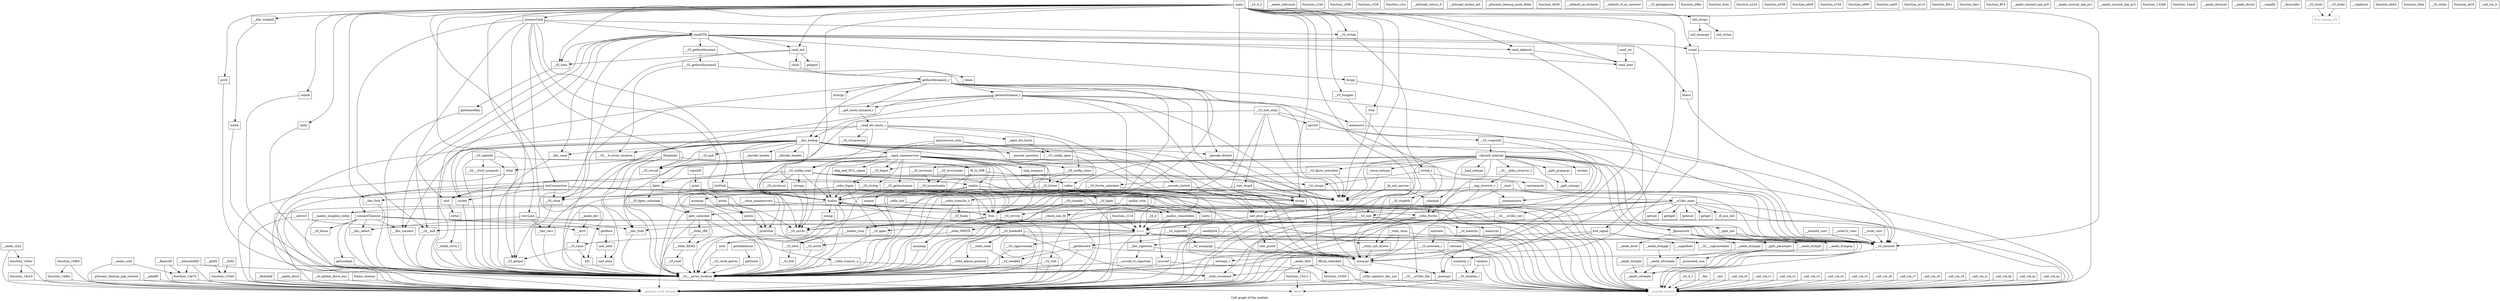 digraph "Call graph of the module." {
  label="Call graph of the module.";
  node [shape=record];

  Node___libc_waitpid [label="{__libc_waitpid}"];
  Node_recvLine [label="{recvLine}"];
  Node_connectTimeout [label="{connectTimeout}"];
  Node_listFork [label="{listFork}"];
  Node__24_d_2 [label="{_24_d_2}"];
  Node_getHost [label="{getHost}"];
  Node_sendSTD [label="{sendSTD}"];
  Node___libc_select [label="{__libc_select}"];
  Node___aeabi_uidivmod [label="{__aeabi_uidivmod}"];
  Node_chdir [label="{chdir}"];
  Node___GI_getpid [label="{__GI_getpid}"];
  Node_strlen [color="gray50", fontcolor="gray50", label="{strlen}"];
  Node___GI_write [label="{__GI_write}"];
  Node___GI_memset [label="{__GI_memset}"];
  Node___GI_time [label="{__GI_time}"];
  Node___GI___fcntl_nocancel [label="{__GI___fcntl_nocancel}"];
  Node_processCmd [label="{processCmd}"];
  Node_clock [label="{clock}"];
  Node_initConnection [label="{initConnection}"];
  Node___div0 [label="{__div0}"];
  Node___GI__exit [label="{__GI__exit}"];
  Node_main [label="{main}"];
  Node___udivsi3 [label="{__udivsi3}"];
  Node___GI___errno_location [label="{__GI___errno_location}"];
  Node_kill [label="{kill}"];
  Node_prctl [label="{prctl}"];
  Node_unlink [label="{unlink}"];
  Node_mmap [label="{mmap}"];
  Node_gettimeofday [label="{gettimeofday}"];
  Node_getppid [label="{getppid}"];
  Node___GI_strcoll [label="{__GI_strcoll}"];
  Node_memcpy [label="{memcpy}"];
  Node_bzero [label="{bzero}"];
  Node___libc_fcntl [label="{__libc_fcntl}"];
  Node___GI_close [label="{__GI_close}"];
  Node___libc_fork [label="{__libc_fork}"];
  Node_random [label="{random}"];
  Node_function_c1b0 [label="{function_c1b0}"];
  Node_setstate [label="{setstate}"];
  Node_function_c268 [label="{function_c268}"];
  Node_initstate [label="{initstate}"];
  Node_function_c328 [label="{function_c328}"];
  Node_srand [label="{srand}"];
  Node_function_c3cc [label="{function_c3cc}"];
  Node_setstate_r [label="{setstate_r}"];
  Node___GI_random_r [label="{__GI_random_r}"];
  Node_srandom_r [label="{srandom_r}"];
  Node__24_d_1 [label="{_24_d_1}"];
  Node___GI_initstate_r [label="{__GI_initstate_r}"];
  Node_atol [label="{atol}"];
  Node_strtol [label="{strtol}"];
  Node__stdlib_strto_l [label="{_stdlib_strto_l}"];
  Node___GI_exit [label="{__GI_exit}"];
  Node_nprocessors_onln [label="{nprocessors_onln}"];
  Node_sysconf [label="{sysconf}"];
  Node___pthread_return_0 [label="{__pthread_return_0}"];
  Node___pthread_mutex_init [label="{__pthread_mutex_init}"];
  Node__pthread_cleanup_push_defer [label="{_pthread_cleanup_push_defer}"];
  Node__pthread_cleanup_pop_restore [label="{_pthread_cleanup_pop_restore}"];
  Node___GI___uClibc_fini [label="{__GI___uClibc_fini}"];
  Node___check_one_fd [label="{__check_one_fd}"];
  Node___GI___uClibc_init [label="{__GI___uClibc_init}"];
  Node___uClibc_main [label="{__uClibc_main}"];
  Node___GI_wcrtomb [label="{__GI_wcrtomb}"];
  Node___libc_sigaction [label="{__libc_sigaction}"];
  Node_function_d628 [label="{function_d628}"];
  Node___default_sa_restorer [label="{__default_sa_restorer}"];
  Node___default_rt_sa_restorer [label="{__default_rt_sa_restorer}"];
  Node_wait4 [label="{wait4}"];
  Node___GI_open [label="{__GI_open}"];
  Node___GI_getpagesize [label="{__GI_getpagesize}"];
  Node_getuid [label="{getuid}"];
  Node___GI_clock_getres [label="{__GI_clock_getres}"];
  Node_getegid [label="{getegid}"];
  Node_geteuid [label="{geteuid}"];
  Node___GI_sbrk [label="{__GI_sbrk}"];
  Node_getgid [label="{getgid}"];
  Node_getdtablesize [label="{getdtablesize}"];
  Node_munmap [label="{munmap}"];
  Node_times [label="{times}"];
  Node___syscall_rt_sigaction [label="{__syscall_rt_sigaction}"];
  Node___GI_sigprocmask [label="{__GI_sigprocmask}"];
  Node___GI_closedir [label="{__GI_closedir}"];
  Node_function_d9bc [label="{function_d9bc}"];
  Node_fd_to_DIR [label="{fd_to_DIR}"];
  Node___GI_opendir [label="{__GI_opendir}"];
  Node_fdopendir [label="{fdopendir}"];
  Node_readdir64 [label="{readdir64}"];
  Node_function_dcbc [label="{function_dcbc}"];
  Node___GI___h_errno_location [label="{__GI___h_errno_location}"];
  Node___GI_config_read [label="{__GI_config_read}"];
  Node___GI_config_close [label="{__GI_config_close}"];
  Node___GI_config_open [label="{__GI_config_open}"];
  Node___GI_fclose [label="{__GI_fclose}"];
  Node_function_e224 [label="{function_e224}"];
  Node___GI_fopen [label="{__GI_fopen}"];
  Node__stdio_fopen [label="{_stdio_fopen}"];
  Node_function_e538 [label="{function_e538}"];
  Node__stdio_init [label="{_stdio_init}"];
  Node___stdio_init_mutex [label="{__stdio_init_mutex}"];
  Node__stdio_term [label="{_stdio_term}"];
  Node_function_e6c8 [label="{function_e6c8}"];
  Node___stdio_wcommit [label="{__stdio_wcommit}"];
  Node___GI_fgetc [label="{__GI_fgetc}"];
  Node_function_e7d4 [label="{function_e7d4}"];
  Node_fgets [label="{fgets}"];
  Node_function_e890 [label="{function_e890}"];
  Node__stdio_openlist_dec_use [label="{_stdio_openlist_dec_use}"];
  Node_function_ea00 [label="{function_ea00}"];
  Node_fflush_unlocked [label="{fflush_unlocked}"];
  Node_function_ec14 [label="{function_ec14}"];
  Node_getc_unlocked [label="{getc_unlocked}"];
  Node___GI_fgets_unlocked [label="{__GI_fgets_unlocked}"];
  Node__memcpy [label="{_memcpy}"];
  Node_strtok_r [label="{strtok_r}"];
  Node_strcspn [label="{strcspn}"];
  Node_rawmemchr [label="{rawmemchr}"];
  Node___GI_strspn [label="{__GI_strspn}"];
  Node___GI_strrchr [label="{__GI_strrchr}"];
  Node___GI_strchrnul [label="{__GI_strchrnul}"];
  Node___GI_strpbrk [label="{__GI_strpbrk}"];
  Node_isatty [label="{isatty}"];
  Node___GI_tcgetattr [label="{__GI_tcgetattr}"];
  Node_inet_aton [label="{inet_aton}"];
  Node_gethostbyname2_r [label="{gethostbyname2_r}"];
  Node_calloc [label="{calloc}"];
  Node_function_fb1c [label="{function_fb1c}"];
  Node_realloc [label="{realloc}"];
  Node_function_fecc [label="{function_fecc}"];
  Node__dl_aux_init [label="{_dl_aux_init}"];
  Node_function_ff14 [label="{function_ff14}"];
  Node___GI_brk [label="{__GI_brk}"];
  Node___aeabi_unwind_cpp_pr0 [label="{__aeabi_unwind_cpp_pr0}"];
  Node___aeabi_unwind_cpp_pr1 [label="{__aeabi_unwind_cpp_pr1}"];
  Node___aeabi_unwind_cpp_pr2 [label="{__aeabi_unwind_cpp_pr2}"];
  Node_getrlimit [label="{getrlimit}"];
  Node_fstat [label="{fstat}"];
  Node___xstat64_conv [label="{__xstat64_conv}"];
  Node___xstat32_conv [label="{__xstat32_conv}"];
  Node___xstat_conv [label="{__xstat_conv}"];
  Node_mremap [label="{mremap}"];
  Node_ioctl [label="{ioctl}"];
  Node___getdents64 [label="{__getdents64}"];
  Node___stdio_READ [label="{__stdio_READ}"];
  Node___stdio_WRITE [label="{__stdio_WRITE}"];
  Node___stdio_rfill [label="{__stdio_rfill}"];
  Node___stdio_trans2r_o [label="{__stdio_trans2r_o}"];
  Node___GI_mempcpy [label="{__GI_mempcpy}"];
  Node_strncpy [label="{strncpy}"];
  Node_inet_pton4 [label="{inet_pton4}"];
  Node_inet_pton [label="{inet_pton}"];
  Node_inet_ntop4 [label="{inet_ntop4}"];
  Node___GI_inet_ntop [label="{__GI_inet_ntop}"];
  Node___decode_dotted [label="{__decode_dotted}"];
  Node___dns_lookup [label="{__dns_lookup}"];
  Node__24_d [label="{_24_d}"];
  Node_skip_nospace [label="{skip_nospace}"];
  Node_skip_and_NUL_space [label="{skip_and_NUL_space}"];
  Node___open_nameservers [label="{__open_nameservers}"];
  Node___close_nameservers [label="{__close_nameservers}"];
  Node___get_hosts_byname_r [label="{__get_hosts_byname_r}"];
  Node_gethostbyname_r [label="{gethostbyname_r}"];
  Node___GI_poll [label="{__GI_poll}"];
  Node___GI_gethostname [label="{__GI_gethostname}"];
  Node___GI_read [label="{__GI_read}"];
  Node___GI_stat [label="{__GI_stat}"];
  Node___GI_lseek64 [label="{__GI_lseek64}"];
  Node_sprintf [label="{sprintf}"];
  Node___GI_vsnprintf [label="{__GI_vsnprintf}"];
  Node__charpad [label="{_charpad}"];
  Node__fp_out_narrow [label="{_fp_out_narrow}"];
  Node__ppfs_init [label="{_ppfs_init}"];
  Node__vfprintf_internal [label="{_vfprintf_internal}"];
  Node__ppfs_prepargs [label="{_ppfs_prepargs}"];
  Node__ppfs_setargs [label="{_ppfs_setargs}"];
  Node__promoted_size [label="{_promoted_size}"];
  Node__ppfs_parsespec [label="{_ppfs_parsespec}"];
  Node___GI_fputs_unlocked [label="{__GI_fputs_unlocked}"];
  Node___GI_fwrite_unlocked [label="{__GI_fwrite_unlocked}"];
  Node_function_132b8 [label="{function_132b8}"];
  Node_memmove [label="{memmove}"];
  Node_strnlen [label="{strnlen}"];
  Node___GI___glibc_strerror_r [label="{__GI___glibc_strerror_r}"];
  Node___xpg_strerror_r [label="{__xpg_strerror_r}"];
  Node___GI_strdup [label="{__GI_strdup}"];
  Node___encode_header [label="{__encode_header}"];
  Node___decode_header [label="{__decode_header}"];
  Node___encode_question [label="{__encode_question}"];
  Node___open_etc_hosts [label="{__open_etc_hosts}"];
  Node___read_etc_hosts_r [label="{__read_etc_hosts_r}"];
  Node_uname [label="{uname}"];
  Node___GI_wcsrtombs [label="{__GI_wcsrtombs}"];
  Node___GI_wcsnrtombs [label="{__GI_wcsnrtombs}"];
  Node___stdio_fwrite [label="{__stdio_fwrite}"];
  Node___stdio_trans2w_o [label="{__stdio_trans2w_o}"];
  Node__load_inttype [label="{_load_inttype}"];
  Node__store_inttype [label="{_store_inttype}"];
  Node__uintmaxtostr [label="{_uintmaxtostr}"];
  Node__fpmaxtostr [label="{_fpmaxtostr}"];
  Node___GI_memchr [label="{__GI_memchr}"];
  Node_memrchr [label="{memrchr}"];
  Node___GI_strcasecmp [label="{__GI_strcasecmp}"];
  Node___encode_dotted [label="{__encode_dotted}"];
  Node___GI_fseek [label="{__GI_fseek}"];
  Node___GI_fseeko64 [label="{__GI_fseeko64}"];
  Node_function_14ac0 [label="{function_14ac0}"];
  Node___stdio_adjust_position [label="{__stdio_adjust_position}"];
  Node___stdio_seek [label="{__stdio_seek}"];
  Node___aeabi_idiv [label="{__aeabi_idiv}"];
  Node___aeabi_idivmod [label="{__aeabi_idivmod}"];
  Node___aeabi_drsub [label="{__aeabi_drsub}"];
  Node___aeabi_dsub [label="{__aeabi_dsub}"];
  Node___adddf3 [label="{__adddf3}"];
  Node_function_14dbc [label="{function_14dbc}"];
  Node_function_14e10 [label="{function_14e10}"];
  Node_function_14e70 [label="{function_14e70}"];
  Node_function_14f64 [label="{function_14f64}"];
  Node___aeabi_ui2d [label="{__aeabi_ui2d}"];
  Node___floatsidf [label="{__floatsidf}"];
  Node___extendsfdf2 [label="{__extendsfdf2}"];
  Node___aeabi_ul2d [label="{__aeabi_ul2d}"];
  Node___floatdidf [label="{__floatdidf}"];
  Node_function_150ec [label="{function_150ec}"];
  Node___aeabi_dmul [label="{__aeabi_dmul}"];
  Node_function_1521c [label="{function_1521c}"];
  Node_function_153b0 [label="{function_153b0}"];
  Node___aeabi_ddiv [label="{__aeabi_ddiv}"];
  Node___gtdf2 [label="{__gtdf2}"];
  Node___ltdf2 [label="{__ltdf2}"];
  Node___cmpdf2 [label="{__cmpdf2}"];
  Node_function_155e0 [label="{function_155e0}"];
  Node___aeabi_cdrcmple [label="{__aeabi_cdrcmple}"];
  Node___aeabi_cdcmple [label="{__aeabi_cdcmple}"];
  Node___aeabi_dcmpeq [label="{__aeabi_dcmpeq}"];
  Node___aeabi_dcmplt [label="{__aeabi_dcmplt}"];
  Node___aeabi_dcmple [label="{__aeabi_dcmple}"];
  Node___aeabi_dcmpge [label="{__aeabi_dcmpge}"];
  Node___aeabi_dcmpgt [label="{__aeabi_dcmpgt}"];
  Node___fixunsdfsi [label="{__fixunsdfsi}"];
  Node__fini [label="{_fini}"];
  Node_llvm_bswap_i32 [color="gray50", fontcolor="gray50", label="{llvm_bswap_i32}"];
  Node_abort [color="gray50", fontcolor="gray50", label="{abort}"];
  Node_fabsf [color="gray50", fontcolor="gray50", label="{fabsf}"];
  Node___libc_send [label="{__libc_send}"];
  Node_socket [label="{socket}"];
  Node___GI_raise [label="{__GI_raise}"];
  Node_bsd_signal [label="{bsd_signal}"];
  Node___GI___sigismember [label="{__GI___sigismember}"];
  Node___sigaddset [label="{__sigaddset}"];
  Node___sigdelset [label="{__sigdelset}"];
  Node___malloc_largebin_index [label="{__malloc_largebin_index}"];
  Node_malloc [label="{malloc}"];
  Node_function_bb04 [label="{function_bb04}"];
  Node___malloc_trim [label="{__malloc_trim}"];
  Node___malloc_consolidate [label="{__malloc_consolidate}"];
  Node_free [label="{free}"];
  Node_function_bfa4 [label="{function_bfa4}"];
  Node_malloc_trim [label="{malloc_trim}"];
  Node_abort [label="{abort}"];
  Node_function_c114 [label="{function_c114}"];
  Node_strcpy [label="{strcpy}"];
  Node___GI_strchr [label="{__GI_strchr}"];
  Node___GI_strtok [label="{__GI_strtok}"];
  Node___GI_htons [label="{__GI_htons}"];
  Node___GI_htonl [label="{__GI_htonl}"];
  Node___GI_ntohs [label="{__GI_ntohs}"];
  Node___GI_ntohl [label="{__GI_ntohl}"];
  Node_inet_addr [label="{inet_addr}"];
  Node___GI_gethostbyname [label="{__GI_gethostbyname}"];
  Node___GI_gethostbyname2 [label="{__GI_gethostbyname2}"];
  Node_function_af18 [label="{function_af18}"];
  Node___libc_connect [label="{__libc_connect}"];
  Node_getsockopt [label="{getsockopt}"];
  Node___libc_recv [label="{__libc_recv}"];
  Node_bcopy [label="{bcopy}"];
  Node___pseudo_branch [color="gray50", fontcolor="gray50", label="{__pseudo_branch}"];
  Node___pseudo_cond_branch [color="gray50", fontcolor="gray50", label="{__pseudo_cond_branch}"];
  Node__init [label="{_init}"];
  Node__call_via_r0 [label="{_call_via_r0}"];
  Node__call_via_r1 [label="{_call_via_r1}"];
  Node__call_via_r2 [label="{_call_via_r2}"];
  Node__call_via_r3 [label="{_call_via_r3}"];
  Node__call_via_r4 [label="{_call_via_r4}"];
  Node__call_via_r5 [label="{_call_via_r5}"];
  Node__call_via_lr [label="{_call_via_lr}"];
  Node__call_via_r6 [label="{_call_via_r6}"];
  Node__call_via_r7 [label="{_call_via_r7}"];
  Node__call_via_r8 [label="{_call_via_r8}"];
  Node__call_via_r9 [label="{_call_via_r9}"];
  Node__call_via_sl [label="{_call_via_sl}"];
  Node__call_via_fp [label="{_call_via_fp}"];
  Node__call_via_ip [label="{_call_via_ip}"];
  Node__call_via_sp [label="{_call_via_sp}"];
  Node___GI_toupper [label="{__GI_toupper}"];
  Node___do_global_dtors_aux [label="{__do_global_dtors_aux}"];
  Node_frame_dummy [label="{frame_dummy}"];
  Node__start [label="{_start}"];
  Node_rand_init [label="{rand_init}"];
  Node_rand_next [label="{rand_next}"];
  Node_rand_str [label="{rand_str}"];
  Node_rand_alphastr [label="{rand_alphastr}"];
  Node_util_strlen [label="{util_strlen}"];
  Node_util_memcpy [label="{util_memcpy}"];
  Node_util_strcpy [label="{util_strcpy}"];
  Node_printchar [label="{printchar}"];
  Node_prints [label="{prints}"];
  Node_trim [label="{trim}"];
  Node_printi [label="{printi}"];
  Node_print [label="{print}"];
  Node_szprintf [label="{szprintf}"];
  Node___libc_waitpid -> Node_wait4;
  Node_recvLine -> Node___libc_select;
  Node_recvLine -> Node___GI_memset;
  Node_recvLine -> Node___libc_recv;
  Node_connectTimeout -> Node_getHost;
  Node_connectTimeout -> Node___libc_select;
  Node_connectTimeout -> Node___GI_memset;
  Node_connectTimeout -> Node___GI___errno_location;
  Node_connectTimeout -> Node___libc_fcntl;
  Node_connectTimeout -> Node___GI_htons;
  Node_connectTimeout -> Node___libc_connect;
  Node_connectTimeout -> Node_getsockopt;
  Node_listFork -> Node___libc_fork;
  Node_listFork -> Node_malloc;
  Node_listFork -> Node_free;
  Node_getHost -> Node_inet_addr;
  Node_sendSTD -> Node___GI_time;
  Node_sendSTD -> Node___GI__exit;
  Node_sendSTD -> Node_bzero;
  Node_sendSTD -> Node___GI_close;
  Node_sendSTD -> Node_srand;
  Node_sendSTD -> Node___libc_send;
  Node_sendSTD -> Node_socket;
  Node_sendSTD -> Node_free;
  Node_sendSTD -> Node___GI_gethostbyname;
  Node_sendSTD -> Node___libc_connect;
  Node_sendSTD -> Node_bcopy;
  Node_sendSTD -> Node_rand_init;
  Node_sendSTD -> Node_rand_next;
  Node_sendSTD -> Node_rand_alphastr;
  Node___libc_select -> Node___GI___errno_location;
  Node_chdir -> Node___GI___errno_location;
  Node___GI_write -> Node___GI___errno_location;
  Node___GI_memset -> Node___pseudo_branch;
  Node___GI_time -> Node_gettimeofday;
  Node___GI___fcntl_nocancel -> Node___GI___errno_location;
  Node_processCmd -> Node_listFork;
  Node_processCmd -> Node_sendSTD;
  Node_processCmd -> Node___GI_getpid;
  Node_processCmd -> Node___GI__exit;
  Node_processCmd -> Node_kill;
  Node_processCmd -> Node___GI_strcoll;
  Node_processCmd -> Node_atol;
  Node_processCmd -> Node___GI_strchr;
  Node_processCmd -> Node___GI_strtok;
  Node_clock -> Node_times;
  Node_initConnection -> Node_connectTimeout;
  Node_initConnection -> Node___GI_memset;
  Node_initConnection -> Node___GI_close;
  Node_initConnection -> Node_atol;
  Node_initConnection -> Node_socket;
  Node_initConnection -> Node_strcpy;
  Node_initConnection -> Node___GI_strchr;
  Node___div0 -> Node___GI_raise;
  Node___GI__exit -> Node___GI___errno_location;
  Node_main -> Node___libc_waitpid;
  Node_main -> Node_recvLine;
  Node_main -> Node_chdir;
  Node_main -> Node___GI_getpid;
  Node_main -> Node_strlen;
  Node_main -> Node___GI_memset;
  Node_main -> Node___GI_time;
  Node_main -> Node_processCmd;
  Node_main -> Node_initConnection;
  Node_main -> Node_prctl;
  Node_main -> Node_unlink;
  Node_main -> Node___libc_fork;
  Node_main -> Node_srand;
  Node_main -> Node___GI_exit;
  Node_main -> Node_bsd_signal;
  Node_main -> Node_malloc;
  Node_main -> Node_free;
  Node_main -> Node_strcpy;
  Node_main -> Node___GI_strtok;
  Node_main -> Node___GI_toupper;
  Node_main -> Node_rand_init;
  Node_main -> Node_rand_next;
  Node_main -> Node_rand_alphastr;
  Node_main -> Node_util_strcpy;
  Node_main -> Node_trim;
  Node___udivsi3 -> Node___div0;
  Node___udivsi3 -> Node___pseudo_cond_branch;
  Node_kill -> Node___GI___errno_location;
  Node_prctl -> Node___GI___errno_location;
  Node_unlink -> Node___GI___errno_location;
  Node_mmap -> Node___GI___errno_location;
  Node_gettimeofday -> Node___GI___errno_location;
  Node_memcpy -> Node__memcpy;
  Node_bzero -> Node___GI_memset;
  Node___libc_fcntl -> Node___GI___errno_location;
  Node___GI_close -> Node___GI___errno_location;
  Node___libc_fork -> Node___GI___errno_location;
  Node_random -> Node___GI_random_r;
  Node_random -> Node___pseudo_branch;
  Node_setstate -> Node_setstate_r;
  Node_setstate -> Node___pseudo_branch;
  Node_initstate -> Node___GI_initstate_r;
  Node_initstate -> Node___pseudo_branch;
  Node_srand -> Node_srandom_r;
  Node_srand -> Node___pseudo_branch;
  Node_setstate_r -> Node___GI___errno_location;
  Node___GI_random_r -> Node_fabsf;
  Node_srandom_r -> Node___GI_random_r;
  Node__24_d_1 -> Node___pseudo_branch;
  Node___GI_initstate_r -> Node___GI___errno_location;
  Node___GI_initstate_r -> Node_srandom_r;
  Node_atol -> Node_strtol;
  Node_strtol -> Node__stdlib_strto_l;
  Node__stdlib_strto_l -> Node___GI___errno_location;
  Node___GI_exit -> Node___GI__exit;
  Node___GI_exit -> Node___GI___uClibc_fini;
  Node___GI_exit -> Node_abort;
  Node___GI_exit -> Node___pseudo_branch;
  Node___GI_exit -> Node___pseudo_cond_branch;
  Node_nprocessors_onln -> Node___GI_strcoll;
  Node_nprocessors_onln -> Node___GI_config_read;
  Node_nprocessors_onln -> Node___GI_config_close;
  Node_nprocessors_onln -> Node___GI_config_open;
  Node_sysconf -> Node___GI___errno_location;
  Node_sysconf -> Node___pseudo_branch;
  Node__pthread_cleanup_pop_restore -> Node___pseudo_cond_branch;
  Node___GI___uClibc_fini -> Node___pseudo_branch;
  Node___GI___uClibc_fini -> Node___pseudo_cond_branch;
  Node___check_one_fd -> Node___libc_fcntl;
  Node___check_one_fd -> Node___GI_open;
  Node___check_one_fd -> Node___pseudo_cond_branch;
  Node___GI___uClibc_init -> Node___pseudo_cond_branch;
  Node___uClibc_main -> Node___GI_memset;
  Node___uClibc_main -> Node___GI_exit;
  Node___uClibc_main -> Node___check_one_fd;
  Node___uClibc_main -> Node___GI___uClibc_init;
  Node___uClibc_main -> Node_getuid;
  Node___uClibc_main -> Node_getegid;
  Node___uClibc_main -> Node_geteuid;
  Node___uClibc_main -> Node_getgid;
  Node___uClibc_main -> Node___GI_strrchr;
  Node___uClibc_main -> Node__dl_aux_init;
  Node___uClibc_main -> Node___pseudo_branch;
  Node___uClibc_main -> Node___pseudo_cond_branch;
  Node___GI_wcrtomb -> Node___GI_wcsnrtombs;
  Node___libc_sigaction -> Node_memcpy;
  Node___libc_sigaction -> Node___syscall_rt_sigaction;
  Node_wait4 -> Node___GI___errno_location;
  Node___GI_open -> Node___GI___errno_location;
  Node___GI_clock_getres -> Node___GI___errno_location;
  Node___GI_sbrk -> Node___GI_brk;
  Node_getdtablesize -> Node_getrlimit;
  Node_munmap -> Node___GI___errno_location;
  Node___syscall_rt_sigaction -> Node___GI___errno_location;
  Node___GI_sigprocmask -> Node___GI___errno_location;
  Node___GI_closedir -> Node___GI___errno_location;
  Node___GI_closedir -> Node_free;
  Node___GI_closedir -> Node___pseudo_branch;
  Node_fd_to_DIR -> Node_calloc;
  Node_fd_to_DIR -> Node_malloc;
  Node_fd_to_DIR -> Node_free;
  Node___GI_opendir -> Node___GI___fcntl_nocancel;
  Node___GI_opendir -> Node___GI___errno_location;
  Node___GI_opendir -> Node_fd_to_DIR;
  Node___GI_opendir -> Node_fstat;
  Node_fdopendir -> Node___GI___errno_location;
  Node_fdopendir -> Node___libc_fcntl;
  Node_fdopendir -> Node_fd_to_DIR;
  Node_fdopendir -> Node_fstat;
  Node_readdir64 -> Node___getdents64;
  Node_readdir64 -> Node___pseudo_branch;
  Node___GI_config_read -> Node_strlen;
  Node___GI_config_read -> Node___GI_memset;
  Node___GI_config_read -> Node___GI_fgetc;
  Node___GI_config_read -> Node_fgets;
  Node___GI_config_read -> Node_getc_unlocked;
  Node___GI_config_read -> Node_strcspn;
  Node___GI_config_read -> Node___GI_strspn;
  Node___GI_config_read -> Node___GI_strchrnul;
  Node___GI_config_read -> Node_realloc;
  Node___GI_config_read -> Node_malloc;
  Node___GI_config_read -> Node___GI_strchr;
  Node___GI_config_close -> Node___GI_fclose;
  Node___GI_config_close -> Node_free;
  Node___GI_config_close -> Node___pseudo_cond_branch;
  Node___GI_config_open -> Node___GI_fopen;
  Node___GI_config_open -> Node_calloc;
  Node___GI_fclose -> Node___GI_close;
  Node___GI_fclose -> Node__stdio_openlist_dec_use;
  Node___GI_fclose -> Node___pseudo_branch;
  Node___GI_fclose -> Node___pseudo_cond_branch;
  Node___GI_fopen -> Node__stdio_fopen;
  Node__stdio_fopen -> Node___GI___errno_location;
  Node__stdio_fopen -> Node___libc_fcntl;
  Node__stdio_fopen -> Node___GI_open;
  Node__stdio_fopen -> Node___stdio_init_mutex;
  Node__stdio_fopen -> Node_isatty;
  Node__stdio_fopen -> Node_malloc;
  Node__stdio_fopen -> Node_free;
  Node__stdio_fopen -> Node___pseudo_branch;
  Node__stdio_init -> Node___GI___errno_location;
  Node__stdio_init -> Node_isatty;
  Node___stdio_init_mutex -> Node_memcpy;
  Node__stdio_term -> Node___stdio_init_mutex;
  Node__stdio_term -> Node___pseudo_branch;
  Node__stdio_term -> Node___pseudo_cond_branch;
  Node___stdio_wcommit -> Node___pseudo_cond_branch;
  Node___GI_fgetc -> Node_getc_unlocked;
  Node___GI_fgetc -> Node___pseudo_branch;
  Node_fgets -> Node___GI_fgets_unlocked;
  Node_fgets -> Node___pseudo_branch;
  Node_fgets -> Node___pseudo_cond_branch;
  Node__stdio_openlist_dec_use -> Node___pseudo_branch;
  Node__stdio_openlist_dec_use -> Node___pseudo_cond_branch;
  Node_fflush_unlocked -> Node___stdio_wcommit;
  Node_fflush_unlocked -> Node__stdio_openlist_dec_use;
  Node_fflush_unlocked -> Node___pseudo_branch;
  Node_getc_unlocked -> Node___stdio_READ;
  Node_getc_unlocked -> Node___stdio_rfill;
  Node_getc_unlocked -> Node___stdio_trans2r_o;
  Node_getc_unlocked -> Node___pseudo_cond_branch;
  Node___GI_fgets_unlocked -> Node_getc_unlocked;
  Node__memcpy -> Node___pseudo_branch;
  Node__memcpy -> Node___pseudo_cond_branch;
  Node_strtok_r -> Node_rawmemchr;
  Node_strtok_r -> Node___GI_strspn;
  Node_strtok_r -> Node___GI_strpbrk;
  Node_strcspn -> Node___GI_strchr;
  Node___GI_strrchr -> Node___GI_strchr;
  Node___GI_strpbrk -> Node___pseudo_cond_branch;
  Node_isatty -> Node___GI_tcgetattr;
  Node___GI_tcgetattr -> Node___GI_memset;
  Node___GI_tcgetattr -> Node_ioctl;
  Node___GI_tcgetattr -> Node___GI_mempcpy;
  Node_gethostbyname2_r -> Node___GI_memset;
  Node_gethostbyname2_r -> Node___GI___errno_location;
  Node_gethostbyname2_r -> Node_memcpy;
  Node_gethostbyname2_r -> Node_strncpy;
  Node_gethostbyname2_r -> Node_inet_pton;
  Node_gethostbyname2_r -> Node___decode_dotted;
  Node_gethostbyname2_r -> Node___dns_lookup;
  Node_gethostbyname2_r -> Node___get_hosts_byname_r;
  Node_gethostbyname2_r -> Node_gethostbyname_r;
  Node_gethostbyname2_r -> Node_free;
  Node_calloc -> Node___GI_memset;
  Node_calloc -> Node___GI___errno_location;
  Node_calloc -> Node_malloc;
  Node_calloc -> Node___pseudo_branch;
  Node_realloc -> Node___GI___errno_location;
  Node_realloc -> Node_memcpy;
  Node_realloc -> Node_mremap;
  Node_realloc -> Node_malloc;
  Node_realloc -> Node_free;
  Node_realloc -> Node_abort;
  Node_realloc -> Node___pseudo_branch;
  Node_getrlimit -> Node___GI___errno_location;
  Node_fstat -> Node___GI___errno_location;
  Node_fstat -> Node___pseudo_cond_branch;
  Node___xstat64_conv -> Node___GI_memset;
  Node___xstat32_conv -> Node___GI_memset;
  Node___xstat_conv -> Node___GI_memset;
  Node_mremap -> Node___GI___errno_location;
  Node_ioctl -> Node___GI___errno_location;
  Node___getdents64 -> Node___GI___errno_location;
  Node___getdents64 -> Node_memcpy;
  Node___getdents64 -> Node___GI_lseek64;
  Node___stdio_READ -> Node___GI_read;
  Node___stdio_WRITE -> Node___GI_write;
  Node___stdio_rfill -> Node___stdio_READ;
  Node___stdio_trans2r_o -> Node___GI___errno_location;
  Node___stdio_trans2r_o -> Node___stdio_wcommit;
  Node___GI_mempcpy -> Node_memcpy;
  Node_inet_pton4 -> Node_memcpy;
  Node_inet_pton -> Node___GI_memset;
  Node_inet_pton -> Node___GI___errno_location;
  Node_inet_pton -> Node_memcpy;
  Node_inet_pton -> Node_inet_pton4;
  Node_inet_pton -> Node___GI_strchr;
  Node_inet_ntop4 -> Node_strlen;
  Node_inet_ntop4 -> Node___GI___errno_location;
  Node_inet_ntop4 -> Node_strcpy;
  Node___GI_inet_ntop -> Node_strlen;
  Node___GI_inet_ntop -> Node___GI_memset;
  Node___GI_inet_ntop -> Node___GI___errno_location;
  Node___GI_inet_ntop -> Node_inet_ntop4;
  Node___GI_inet_ntop -> Node_sprintf;
  Node___GI_inet_ntop -> Node_strcpy;
  Node___decode_dotted -> Node_memcpy;
  Node___dns_lookup -> Node_strlen;
  Node___dns_lookup -> Node___GI_memset;
  Node___dns_lookup -> Node_memcpy;
  Node___dns_lookup -> Node___GI_close;
  Node___dns_lookup -> Node___GI___h_errno_location;
  Node___dns_lookup -> Node___decode_dotted;
  Node___dns_lookup -> Node___open_nameservers;
  Node___dns_lookup -> Node___GI_poll;
  Node___dns_lookup -> Node___GI_strdup;
  Node___dns_lookup -> Node___encode_header;
  Node___dns_lookup -> Node___decode_header;
  Node___dns_lookup -> Node___encode_question;
  Node___dns_lookup -> Node___libc_send;
  Node___dns_lookup -> Node_socket;
  Node___dns_lookup -> Node_malloc;
  Node___dns_lookup -> Node_free;
  Node___dns_lookup -> Node_strcpy;
  Node___dns_lookup -> Node___libc_connect;
  Node___dns_lookup -> Node___libc_recv;
  Node___dns_lookup -> Node___pseudo_branch;
  Node___dns_lookup -> Node___pseudo_cond_branch;
  Node__24_d -> Node_abort;
  Node_skip_nospace -> Node_abort;
  Node___open_nameservers -> Node___GI_memset;
  Node___open_nameservers -> Node___GI_strcoll;
  Node___open_nameservers -> Node_atol;
  Node___open_nameservers -> Node___GI_fclose;
  Node___open_nameservers -> Node___GI_fopen;
  Node___open_nameservers -> Node_fgets;
  Node___open_nameservers -> Node_realloc;
  Node___open_nameservers -> Node_inet_pton;
  Node___open_nameservers -> Node_skip_nospace;
  Node___open_nameservers -> Node_skip_and_NUL_space;
  Node___open_nameservers -> Node___GI_gethostname;
  Node___open_nameservers -> Node___GI_stat;
  Node___open_nameservers -> Node___GI_strdup;
  Node___open_nameservers -> Node_malloc;
  Node___open_nameservers -> Node_free;
  Node___open_nameservers -> Node___GI_strchr;
  Node___open_nameservers -> Node___pseudo_cond_branch;
  Node___close_nameservers -> Node_free;
  Node___close_nameservers -> Node___pseudo_cond_branch;
  Node___get_hosts_byname_r -> Node___read_etc_hosts_r;
  Node_gethostbyname_r -> Node_strlen;
  Node_gethostbyname_r -> Node___GI___errno_location;
  Node_gethostbyname_r -> Node_memcpy;
  Node_gethostbyname_r -> Node_inet_aton;
  Node_gethostbyname_r -> Node___dns_lookup;
  Node_gethostbyname_r -> Node___get_hosts_byname_r;
  Node_gethostbyname_r -> Node_memmove;
  Node_gethostbyname_r -> Node_free;
  Node_gethostbyname_r -> Node_strcpy;
  Node___GI_poll -> Node___GI___errno_location;
  Node___GI_gethostname -> Node_strlen;
  Node___GI_gethostname -> Node___GI___errno_location;
  Node___GI_gethostname -> Node_uname;
  Node___GI_gethostname -> Node_strcpy;
  Node___GI_read -> Node___GI___errno_location;
  Node___GI_stat -> Node___GI___errno_location;
  Node___GI_stat -> Node___pseudo_cond_branch;
  Node___GI_lseek64 -> Node___GI___errno_location;
  Node_sprintf -> Node___GI_vsnprintf;
  Node___GI_vsnprintf -> Node___stdio_init_mutex;
  Node___GI_vsnprintf -> Node__vfprintf_internal;
  Node__charpad -> Node___stdio_fwrite;
  Node__fp_out_narrow -> Node_strlen;
  Node__fp_out_narrow -> Node__charpad;
  Node__fp_out_narrow -> Node___pseudo_cond_branch;
  Node__ppfs_init -> Node___GI_memset;
  Node__ppfs_init -> Node__ppfs_parsespec;
  Node__vfprintf_internal -> Node_strlen;
  Node__vfprintf_internal -> Node___GI___errno_location;
  Node__vfprintf_internal -> Node___GI_wcrtomb;
  Node__vfprintf_internal -> Node__charpad;
  Node__vfprintf_internal -> Node__ppfs_init;
  Node__vfprintf_internal -> Node__ppfs_prepargs;
  Node__vfprintf_internal -> Node__ppfs_setargs;
  Node__vfprintf_internal -> Node__ppfs_parsespec;
  Node__vfprintf_internal -> Node___GI_fputs_unlocked;
  Node__vfprintf_internal -> Node_strnlen;
  Node__vfprintf_internal -> Node___GI___glibc_strerror_r;
  Node__vfprintf_internal -> Node___GI_wcsrtombs;
  Node__vfprintf_internal -> Node___stdio_fwrite;
  Node__vfprintf_internal -> Node__load_inttype;
  Node__vfprintf_internal -> Node__store_inttype;
  Node__vfprintf_internal -> Node__uintmaxtostr;
  Node__vfprintf_internal -> Node__fpmaxtostr;
  Node__vfprintf_internal -> Node___pseudo_branch;
  Node__vfprintf_internal -> Node___pseudo_cond_branch;
  Node__ppfs_prepargs -> Node__ppfs_setargs;
  Node__ppfs_parsespec -> Node_memcpy;
  Node__ppfs_parsespec -> Node__promoted_size;
  Node__ppfs_parsespec -> Node___pseudo_branch;
  Node___GI_fputs_unlocked -> Node_strlen;
  Node___GI_fputs_unlocked -> Node___GI_fwrite_unlocked;
  Node___GI_fwrite_unlocked -> Node___GI___errno_location;
  Node___GI_fwrite_unlocked -> Node___stdio_fwrite;
  Node___GI_fwrite_unlocked -> Node___stdio_trans2w_o;
  Node_memmove -> Node__memcpy;
  Node___GI___glibc_strerror_r -> Node___xpg_strerror_r;
  Node___xpg_strerror_r -> Node_strlen;
  Node___xpg_strerror_r -> Node___GI___errno_location;
  Node___xpg_strerror_r -> Node_memcpy;
  Node___xpg_strerror_r -> Node__uintmaxtostr;
  Node___GI_strdup -> Node_strlen;
  Node___GI_strdup -> Node_malloc;
  Node___GI_strdup -> Node___pseudo_cond_branch;
  Node___encode_question -> Node___encode_dotted;
  Node___open_etc_hosts -> Node___GI_config_open;
  Node___read_etc_hosts_r -> Node___GI___errno_location;
  Node___read_etc_hosts_r -> Node___GI_strcoll;
  Node___read_etc_hosts_r -> Node___GI_config_read;
  Node___read_etc_hosts_r -> Node___GI_config_close;
  Node___read_etc_hosts_r -> Node_inet_pton;
  Node___read_etc_hosts_r -> Node___open_etc_hosts;
  Node___read_etc_hosts_r -> Node___GI_strcasecmp;
  Node_uname -> Node___GI___errno_location;
  Node___GI_wcsrtombs -> Node___GI_wcsnrtombs;
  Node___GI_wcsnrtombs -> Node___GI___errno_location;
  Node___stdio_fwrite -> Node_memcpy;
  Node___stdio_fwrite -> Node___stdio_wcommit;
  Node___stdio_fwrite -> Node___stdio_WRITE;
  Node___stdio_fwrite -> Node___GI_memchr;
  Node___stdio_fwrite -> Node_memrchr;
  Node___stdio_trans2w_o -> Node___GI___errno_location;
  Node___stdio_trans2w_o -> Node___GI_fseek;
  Node__store_inttype -> Node___pseudo_cond_branch;
  Node__fpmaxtostr -> Node___GI_memset;
  Node__fpmaxtostr -> Node___aeabi_dsub;
  Node__fpmaxtostr -> Node___aeabi_dcmpeq;
  Node__fpmaxtostr -> Node___aeabi_dcmplt;
  Node__fpmaxtostr -> Node___aeabi_dcmpge;
  Node__fpmaxtostr -> Node___pseudo_branch;
  Node___encode_dotted -> Node_strlen;
  Node___encode_dotted -> Node_memcpy;
  Node___encode_dotted -> Node___GI_strchr;
  Node___GI_fseek -> Node___GI_fseeko64;
  Node___GI_fseeko64 -> Node___GI___errno_location;
  Node___GI_fseeko64 -> Node___stdio_wcommit;
  Node___GI_fseeko64 -> Node___stdio_adjust_position;
  Node___GI_fseeko64 -> Node___stdio_seek;
  Node___GI_fseeko64 -> Node___pseudo_branch;
  Node___GI_fseeko64 -> Node___pseudo_cond_branch;
  Node___stdio_adjust_position -> Node___GI___errno_location;
  Node___stdio_seek -> Node___GI_lseek64;
  Node___aeabi_idiv -> Node___div0;
  Node___adddf3 -> Node___pseudo_cond_branch;
  Node_function_14dbc -> Node___pseudo_cond_branch;
  Node_function_14e10 -> Node___pseudo_cond_branch;
  Node_function_14e70 -> Node___pseudo_cond_branch;
  Node_function_14f64 -> Node_function_14dbc;
  Node_function_14f64 -> Node___pseudo_cond_branch;
  Node___aeabi_ui2d -> Node_function_14e70;
  Node___aeabi_ui2d -> Node___pseudo_cond_branch;
  Node___floatsidf -> Node_function_14e70;
  Node___floatsidf -> Node___pseudo_cond_branch;
  Node___extendsfdf2 -> Node_function_14e70;
  Node___extendsfdf2 -> Node_fabsf;
  Node___extendsfdf2 -> Node___pseudo_cond_branch;
  Node___aeabi_ul2d -> Node_function_150ec;
  Node___aeabi_ul2d -> Node___pseudo_cond_branch;
  Node___floatdidf -> Node___pseudo_cond_branch;
  Node_function_150ec -> Node_function_14e10;
  Node_function_150ec -> Node___pseudo_cond_branch;
  Node___aeabi_dmul -> Node___pseudo_cond_branch;
  Node_function_1521c -> Node_fabsf;
  Node_function_1521c -> Node___pseudo_cond_branch;
  Node___aeabi_ddiv -> Node_function_1521c;
  Node___aeabi_ddiv -> Node_function_153b0;
  Node___aeabi_ddiv -> Node___pseudo_cond_branch;
  Node___gtdf2 -> Node_function_155e0;
  Node___ltdf2 -> Node_function_155e0;
  Node_function_155e0 -> Node___pseudo_cond_branch;
  Node___aeabi_cdrcmple -> Node___aeabi_cdcmple;
  Node___aeabi_dcmpeq -> Node___aeabi_cdcmple;
  Node___aeabi_dcmplt -> Node___aeabi_cdcmple;
  Node___aeabi_dcmple -> Node___aeabi_cdcmple;
  Node___aeabi_dcmpge -> Node___aeabi_cdrcmple;
  Node___aeabi_dcmpgt -> Node___aeabi_cdrcmple;
  Node__fini -> Node___pseudo_branch;
  Node___libc_send -> Node___GI___errno_location;
  Node_socket -> Node___GI___errno_location;
  Node___GI_raise -> Node___GI_getpid;
  Node___GI_raise -> Node_kill;
  Node_bsd_signal -> Node___GI___errno_location;
  Node_bsd_signal -> Node___libc_sigaction;
  Node_bsd_signal -> Node___GI___sigismember;
  Node_bsd_signal -> Node___sigaddset;
  Node___malloc_largebin_index -> Node___pseudo_cond_branch;
  Node_malloc -> Node___GI___errno_location;
  Node_malloc -> Node_mmap;
  Node_malloc -> Node___GI_sbrk;
  Node_malloc -> Node___malloc_largebin_index;
  Node_malloc -> Node_malloc;
  Node_malloc -> Node___malloc_consolidate;
  Node_malloc -> Node_free;
  Node_malloc -> Node_abort;
  Node_malloc -> Node___pseudo_branch;
  Node___malloc_trim -> Node___GI_sbrk;
  Node___malloc_consolidate -> Node_sysconf;
  Node___malloc_consolidate -> Node_abort;
  Node_free -> Node_munmap;
  Node_free -> Node___malloc_trim;
  Node_free -> Node_abort;
  Node_free -> Node___pseudo_branch;
  Node_free -> Node___pseudo_cond_branch;
  Node_malloc_trim -> Node___malloc_trim;
  Node_malloc_trim -> Node___malloc_consolidate;
  Node_abort -> Node___GI_memset;
  Node_abort -> Node___libc_sigaction;
  Node_abort -> Node___GI_sigprocmask;
  Node_abort -> Node___GI_raise;
  Node_abort -> Node_abort;
  Node_abort -> Node___pseudo_branch;
  Node_abort -> Node___pseudo_cond_branch;
  Node_function_c114 -> Node_abort;
  Node___GI_strtok -> Node_strtok_r;
  Node___GI_htonl -> Node_llvm_bswap_i32;
  Node___GI_ntohl -> Node_llvm_bswap_i32;
  Node_inet_addr -> Node_inet_aton;
  Node___GI_gethostbyname -> Node___GI_gethostbyname2;
  Node___GI_gethostbyname2 -> Node___GI___h_errno_location;
  Node___GI_gethostbyname2 -> Node_gethostbyname2_r;
  Node___libc_connect -> Node___GI___errno_location;
  Node_getsockopt -> Node___GI___errno_location;
  Node___libc_recv -> Node___GI___errno_location;
  Node_bcopy -> Node__memcpy;
  Node__init -> Node___pseudo_branch;
  Node__call_via_r0 -> Node___pseudo_branch;
  Node__call_via_r1 -> Node___pseudo_branch;
  Node__call_via_r2 -> Node___pseudo_branch;
  Node__call_via_r3 -> Node___pseudo_branch;
  Node__call_via_r4 -> Node___pseudo_branch;
  Node__call_via_r5 -> Node___pseudo_branch;
  Node__call_via_r6 -> Node___pseudo_branch;
  Node__call_via_r7 -> Node___pseudo_branch;
  Node__call_via_r8 -> Node___pseudo_branch;
  Node__call_via_r9 -> Node___pseudo_branch;
  Node__call_via_sl -> Node___pseudo_branch;
  Node__call_via_fp -> Node___pseudo_branch;
  Node__call_via_ip -> Node___pseudo_branch;
  Node__call_via_sp -> Node___pseudo_branch;
  Node___GI_toupper -> Node___pseudo_cond_branch;
  Node___do_global_dtors_aux -> Node___pseudo_cond_branch;
  Node_frame_dummy -> Node___pseudo_cond_branch;
  Node__start -> Node___uClibc_main;
  Node__start -> Node_abort;
  Node_rand_init -> Node___GI_getpid;
  Node_rand_init -> Node___GI_time;
  Node_rand_init -> Node_clock;
  Node_rand_init -> Node_getppid;
  Node_rand_str -> Node_rand_next;
  Node_rand_alphastr -> Node_memcpy;
  Node_rand_alphastr -> Node_rand_next;
  Node_util_strcpy -> Node_util_strlen;
  Node_util_strcpy -> Node_util_memcpy;
  Node_printchar -> Node___GI_write;
  Node_prints -> Node_printchar;
  Node_trim -> Node_strlen;
  Node_printi -> Node_printchar;
  Node_printi -> Node_prints;
  Node_print -> Node_printchar;
  Node_print -> Node_prints;
  Node_print -> Node_printi;
  Node_szprintf -> Node_print;
}
